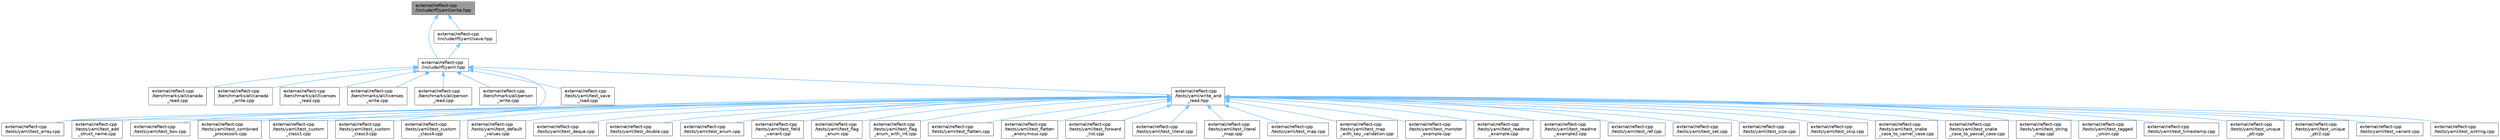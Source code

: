 digraph "external/reflect-cpp/include/rfl/yaml/write.hpp"
{
 // LATEX_PDF_SIZE
  bgcolor="transparent";
  edge [fontname=Helvetica,fontsize=10,labelfontname=Helvetica,labelfontsize=10];
  node [fontname=Helvetica,fontsize=10,shape=box,height=0.2,width=0.4];
  Node1 [id="Node000001",label="external/reflect-cpp\l/include/rfl/yaml/write.hpp",height=0.2,width=0.4,color="gray40", fillcolor="grey60", style="filled", fontcolor="black",tooltip=" "];
  Node1 -> Node2 [id="edge1_Node000001_Node000002",dir="back",color="steelblue1",style="solid",tooltip=" "];
  Node2 [id="Node000002",label="external/reflect-cpp\l/include/rfl/yaml.hpp",height=0.2,width=0.4,color="grey40", fillcolor="white", style="filled",URL="$yaml_8hpp.html",tooltip=" "];
  Node2 -> Node3 [id="edge2_Node000002_Node000003",dir="back",color="steelblue1",style="solid",tooltip=" "];
  Node3 [id="Node000003",label="external/reflect-cpp\l/benchmarks/all/canada\l_read.cpp",height=0.2,width=0.4,color="grey40", fillcolor="white", style="filled",URL="$canada__read_8cpp.html",tooltip=" "];
  Node2 -> Node4 [id="edge3_Node000002_Node000004",dir="back",color="steelblue1",style="solid",tooltip=" "];
  Node4 [id="Node000004",label="external/reflect-cpp\l/benchmarks/all/canada\l_write.cpp",height=0.2,width=0.4,color="grey40", fillcolor="white", style="filled",URL="$canada__write_8cpp.html",tooltip=" "];
  Node2 -> Node5 [id="edge4_Node000002_Node000005",dir="back",color="steelblue1",style="solid",tooltip=" "];
  Node5 [id="Node000005",label="external/reflect-cpp\l/benchmarks/all/licenses\l_read.cpp",height=0.2,width=0.4,color="grey40", fillcolor="white", style="filled",URL="$licenses__read_8cpp.html",tooltip=" "];
  Node2 -> Node6 [id="edge5_Node000002_Node000006",dir="back",color="steelblue1",style="solid",tooltip=" "];
  Node6 [id="Node000006",label="external/reflect-cpp\l/benchmarks/all/licenses\l_write.cpp",height=0.2,width=0.4,color="grey40", fillcolor="white", style="filled",URL="$licenses__write_8cpp.html",tooltip=" "];
  Node2 -> Node7 [id="edge6_Node000002_Node000007",dir="back",color="steelblue1",style="solid",tooltip=" "];
  Node7 [id="Node000007",label="external/reflect-cpp\l/benchmarks/all/person\l_read.cpp",height=0.2,width=0.4,color="grey40", fillcolor="white", style="filled",URL="$person__read_8cpp.html",tooltip=" "];
  Node2 -> Node8 [id="edge7_Node000002_Node000008",dir="back",color="steelblue1",style="solid",tooltip=" "];
  Node8 [id="Node000008",label="external/reflect-cpp\l/benchmarks/all/person\l_write.cpp",height=0.2,width=0.4,color="grey40", fillcolor="white", style="filled",URL="$person__write_8cpp.html",tooltip=" "];
  Node2 -> Node9 [id="edge8_Node000002_Node000009",dir="back",color="steelblue1",style="solid",tooltip=" "];
  Node9 [id="Node000009",label="external/reflect-cpp\l/tests/yaml/test_array.cpp",height=0.2,width=0.4,color="grey40", fillcolor="white", style="filled",URL="$yaml_2test__array_8cpp.html",tooltip=" "];
  Node2 -> Node10 [id="edge9_Node000002_Node000010",dir="back",color="steelblue1",style="solid",tooltip=" "];
  Node10 [id="Node000010",label="external/reflect-cpp\l/tests/yaml/test_save\l_load.cpp",height=0.2,width=0.4,color="grey40", fillcolor="white", style="filled",URL="$yaml_2test__save__load_8cpp.html",tooltip=" "];
  Node2 -> Node11 [id="edge10_Node000002_Node000011",dir="back",color="steelblue1",style="solid",tooltip=" "];
  Node11 [id="Node000011",label="external/reflect-cpp\l/tests/yaml/write_and\l_read.hpp",height=0.2,width=0.4,color="grey40", fillcolor="white", style="filled",URL="$yaml_2write__and__read_8hpp.html",tooltip=" "];
  Node11 -> Node12 [id="edge11_Node000011_Node000012",dir="back",color="steelblue1",style="solid",tooltip=" "];
  Node12 [id="Node000012",label="external/reflect-cpp\l/tests/yaml/test_add\l_struct_name.cpp",height=0.2,width=0.4,color="grey40", fillcolor="white", style="filled",URL="$yaml_2test__add__struct__name_8cpp.html",tooltip=" "];
  Node11 -> Node9 [id="edge12_Node000011_Node000009",dir="back",color="steelblue1",style="solid",tooltip=" "];
  Node11 -> Node13 [id="edge13_Node000011_Node000013",dir="back",color="steelblue1",style="solid",tooltip=" "];
  Node13 [id="Node000013",label="external/reflect-cpp\l/tests/yaml/test_box.cpp",height=0.2,width=0.4,color="grey40", fillcolor="white", style="filled",URL="$yaml_2test__box_8cpp.html",tooltip=" "];
  Node11 -> Node14 [id="edge14_Node000011_Node000014",dir="back",color="steelblue1",style="solid",tooltip=" "];
  Node14 [id="Node000014",label="external/reflect-cpp\l/tests/yaml/test_combined\l_processors.cpp",height=0.2,width=0.4,color="grey40", fillcolor="white", style="filled",URL="$yaml_2test__combined__processors_8cpp.html",tooltip=" "];
  Node11 -> Node15 [id="edge15_Node000011_Node000015",dir="back",color="steelblue1",style="solid",tooltip=" "];
  Node15 [id="Node000015",label="external/reflect-cpp\l/tests/yaml/test_custom\l_class1.cpp",height=0.2,width=0.4,color="grey40", fillcolor="white", style="filled",URL="$yaml_2test__custom__class1_8cpp.html",tooltip=" "];
  Node11 -> Node16 [id="edge16_Node000011_Node000016",dir="back",color="steelblue1",style="solid",tooltip=" "];
  Node16 [id="Node000016",label="external/reflect-cpp\l/tests/yaml/test_custom\l_class3.cpp",height=0.2,width=0.4,color="grey40", fillcolor="white", style="filled",URL="$yaml_2test__custom__class3_8cpp.html",tooltip=" "];
  Node11 -> Node17 [id="edge17_Node000011_Node000017",dir="back",color="steelblue1",style="solid",tooltip=" "];
  Node17 [id="Node000017",label="external/reflect-cpp\l/tests/yaml/test_custom\l_class4.cpp",height=0.2,width=0.4,color="grey40", fillcolor="white", style="filled",URL="$yaml_2test__custom__class4_8cpp.html",tooltip=" "];
  Node11 -> Node18 [id="edge18_Node000011_Node000018",dir="back",color="steelblue1",style="solid",tooltip=" "];
  Node18 [id="Node000018",label="external/reflect-cpp\l/tests/yaml/test_default\l_values.cpp",height=0.2,width=0.4,color="grey40", fillcolor="white", style="filled",URL="$yaml_2test__default__values_8cpp.html",tooltip=" "];
  Node11 -> Node19 [id="edge19_Node000011_Node000019",dir="back",color="steelblue1",style="solid",tooltip=" "];
  Node19 [id="Node000019",label="external/reflect-cpp\l/tests/yaml/test_deque.cpp",height=0.2,width=0.4,color="grey40", fillcolor="white", style="filled",URL="$yaml_2test__deque_8cpp.html",tooltip=" "];
  Node11 -> Node20 [id="edge20_Node000011_Node000020",dir="back",color="steelblue1",style="solid",tooltip=" "];
  Node20 [id="Node000020",label="external/reflect-cpp\l/tests/yaml/test_double.cpp",height=0.2,width=0.4,color="grey40", fillcolor="white", style="filled",URL="$test__double_8cpp.html",tooltip=" "];
  Node11 -> Node21 [id="edge21_Node000011_Node000021",dir="back",color="steelblue1",style="solid",tooltip=" "];
  Node21 [id="Node000021",label="external/reflect-cpp\l/tests/yaml/test_enum.cpp",height=0.2,width=0.4,color="grey40", fillcolor="white", style="filled",URL="$yaml_2test__enum_8cpp.html",tooltip=" "];
  Node11 -> Node22 [id="edge22_Node000011_Node000022",dir="back",color="steelblue1",style="solid",tooltip=" "];
  Node22 [id="Node000022",label="external/reflect-cpp\l/tests/yaml/test_field\l_variant.cpp",height=0.2,width=0.4,color="grey40", fillcolor="white", style="filled",URL="$yaml_2test__field__variant_8cpp.html",tooltip=" "];
  Node11 -> Node23 [id="edge23_Node000011_Node000023",dir="back",color="steelblue1",style="solid",tooltip=" "];
  Node23 [id="Node000023",label="external/reflect-cpp\l/tests/yaml/test_flag\l_enum.cpp",height=0.2,width=0.4,color="grey40", fillcolor="white", style="filled",URL="$yaml_2test__flag__enum_8cpp.html",tooltip=" "];
  Node11 -> Node24 [id="edge24_Node000011_Node000024",dir="back",color="steelblue1",style="solid",tooltip=" "];
  Node24 [id="Node000024",label="external/reflect-cpp\l/tests/yaml/test_flag\l_enum_with_int.cpp",height=0.2,width=0.4,color="grey40", fillcolor="white", style="filled",URL="$yaml_2test__flag__enum__with__int_8cpp.html",tooltip=" "];
  Node11 -> Node25 [id="edge25_Node000011_Node000025",dir="back",color="steelblue1",style="solid",tooltip=" "];
  Node25 [id="Node000025",label="external/reflect-cpp\l/tests/yaml/test_flatten.cpp",height=0.2,width=0.4,color="grey40", fillcolor="white", style="filled",URL="$yaml_2test__flatten_8cpp.html",tooltip=" "];
  Node11 -> Node26 [id="edge26_Node000011_Node000026",dir="back",color="steelblue1",style="solid",tooltip=" "];
  Node26 [id="Node000026",label="external/reflect-cpp\l/tests/yaml/test_flatten\l_anonymous.cpp",height=0.2,width=0.4,color="grey40", fillcolor="white", style="filled",URL="$yaml_2test__flatten__anonymous_8cpp.html",tooltip=" "];
  Node11 -> Node27 [id="edge27_Node000011_Node000027",dir="back",color="steelblue1",style="solid",tooltip=" "];
  Node27 [id="Node000027",label="external/reflect-cpp\l/tests/yaml/test_forward\l_list.cpp",height=0.2,width=0.4,color="grey40", fillcolor="white", style="filled",URL="$yaml_2test__forward__list_8cpp.html",tooltip=" "];
  Node11 -> Node28 [id="edge28_Node000011_Node000028",dir="back",color="steelblue1",style="solid",tooltip=" "];
  Node28 [id="Node000028",label="external/reflect-cpp\l/tests/yaml/test_literal.cpp",height=0.2,width=0.4,color="grey40", fillcolor="white", style="filled",URL="$yaml_2test__literal_8cpp.html",tooltip=" "];
  Node11 -> Node29 [id="edge29_Node000011_Node000029",dir="back",color="steelblue1",style="solid",tooltip=" "];
  Node29 [id="Node000029",label="external/reflect-cpp\l/tests/yaml/test_literal\l_map.cpp",height=0.2,width=0.4,color="grey40", fillcolor="white", style="filled",URL="$yaml_2test__literal__map_8cpp.html",tooltip=" "];
  Node11 -> Node30 [id="edge30_Node000011_Node000030",dir="back",color="steelblue1",style="solid",tooltip=" "];
  Node30 [id="Node000030",label="external/reflect-cpp\l/tests/yaml/test_map.cpp",height=0.2,width=0.4,color="grey40", fillcolor="white", style="filled",URL="$yaml_2test__map_8cpp.html",tooltip=" "];
  Node11 -> Node31 [id="edge31_Node000011_Node000031",dir="back",color="steelblue1",style="solid",tooltip=" "];
  Node31 [id="Node000031",label="external/reflect-cpp\l/tests/yaml/test_map\l_with_key_validation.cpp",height=0.2,width=0.4,color="grey40", fillcolor="white", style="filled",URL="$yaml_2test__map__with__key__validation_8cpp.html",tooltip=" "];
  Node11 -> Node32 [id="edge32_Node000011_Node000032",dir="back",color="steelblue1",style="solid",tooltip=" "];
  Node32 [id="Node000032",label="external/reflect-cpp\l/tests/yaml/test_monster\l_example.cpp",height=0.2,width=0.4,color="grey40", fillcolor="white", style="filled",URL="$yaml_2test__monster__example_8cpp.html",tooltip=" "];
  Node11 -> Node33 [id="edge33_Node000011_Node000033",dir="back",color="steelblue1",style="solid",tooltip=" "];
  Node33 [id="Node000033",label="external/reflect-cpp\l/tests/yaml/test_readme\l_example.cpp",height=0.2,width=0.4,color="grey40", fillcolor="white", style="filled",URL="$yaml_2test__readme__example_8cpp.html",tooltip=" "];
  Node11 -> Node34 [id="edge34_Node000011_Node000034",dir="back",color="steelblue1",style="solid",tooltip=" "];
  Node34 [id="Node000034",label="external/reflect-cpp\l/tests/yaml/test_readme\l_example2.cpp",height=0.2,width=0.4,color="grey40", fillcolor="white", style="filled",URL="$yaml_2test__readme__example2_8cpp.html",tooltip=" "];
  Node11 -> Node35 [id="edge35_Node000011_Node000035",dir="back",color="steelblue1",style="solid",tooltip=" "];
  Node35 [id="Node000035",label="external/reflect-cpp\l/tests/yaml/test_ref.cpp",height=0.2,width=0.4,color="grey40", fillcolor="white", style="filled",URL="$yaml_2test__ref_8cpp.html",tooltip=" "];
  Node11 -> Node36 [id="edge36_Node000011_Node000036",dir="back",color="steelblue1",style="solid",tooltip=" "];
  Node36 [id="Node000036",label="external/reflect-cpp\l/tests/yaml/test_set.cpp",height=0.2,width=0.4,color="grey40", fillcolor="white", style="filled",URL="$yaml_2test__set_8cpp.html",tooltip=" "];
  Node11 -> Node37 [id="edge37_Node000011_Node000037",dir="back",color="steelblue1",style="solid",tooltip=" "];
  Node37 [id="Node000037",label="external/reflect-cpp\l/tests/yaml/test_size.cpp",height=0.2,width=0.4,color="grey40", fillcolor="white", style="filled",URL="$yaml_2test__size_8cpp.html",tooltip=" "];
  Node11 -> Node38 [id="edge38_Node000011_Node000038",dir="back",color="steelblue1",style="solid",tooltip=" "];
  Node38 [id="Node000038",label="external/reflect-cpp\l/tests/yaml/test_skip.cpp",height=0.2,width=0.4,color="grey40", fillcolor="white", style="filled",URL="$yaml_2test__skip_8cpp.html",tooltip=" "];
  Node11 -> Node39 [id="edge39_Node000011_Node000039",dir="back",color="steelblue1",style="solid",tooltip=" "];
  Node39 [id="Node000039",label="external/reflect-cpp\l/tests/yaml/test_snake\l_case_to_camel_case.cpp",height=0.2,width=0.4,color="grey40", fillcolor="white", style="filled",URL="$yaml_2test__snake__case__to__camel__case_8cpp.html",tooltip=" "];
  Node11 -> Node40 [id="edge40_Node000011_Node000040",dir="back",color="steelblue1",style="solid",tooltip=" "];
  Node40 [id="Node000040",label="external/reflect-cpp\l/tests/yaml/test_snake\l_case_to_pascal_case.cpp",height=0.2,width=0.4,color="grey40", fillcolor="white", style="filled",URL="$yaml_2test__snake__case__to__pascal__case_8cpp.html",tooltip=" "];
  Node11 -> Node41 [id="edge41_Node000011_Node000041",dir="back",color="steelblue1",style="solid",tooltip=" "];
  Node41 [id="Node000041",label="external/reflect-cpp\l/tests/yaml/test_string\l_map.cpp",height=0.2,width=0.4,color="grey40", fillcolor="white", style="filled",URL="$yaml_2test__string__map_8cpp.html",tooltip=" "];
  Node11 -> Node42 [id="edge42_Node000011_Node000042",dir="back",color="steelblue1",style="solid",tooltip=" "];
  Node42 [id="Node000042",label="external/reflect-cpp\l/tests/yaml/test_tagged\l_union.cpp",height=0.2,width=0.4,color="grey40", fillcolor="white", style="filled",URL="$yaml_2test__tagged__union_8cpp.html",tooltip=" "];
  Node11 -> Node43 [id="edge43_Node000011_Node000043",dir="back",color="steelblue1",style="solid",tooltip=" "];
  Node43 [id="Node000043",label="external/reflect-cpp\l/tests/yaml/test_timestamp.cpp",height=0.2,width=0.4,color="grey40", fillcolor="white", style="filled",URL="$yaml_2test__timestamp_8cpp.html",tooltip=" "];
  Node11 -> Node44 [id="edge44_Node000011_Node000044",dir="back",color="steelblue1",style="solid",tooltip=" "];
  Node44 [id="Node000044",label="external/reflect-cpp\l/tests/yaml/test_unique\l_ptr.cpp",height=0.2,width=0.4,color="grey40", fillcolor="white", style="filled",URL="$yaml_2test__unique__ptr_8cpp.html",tooltip=" "];
  Node11 -> Node45 [id="edge45_Node000011_Node000045",dir="back",color="steelblue1",style="solid",tooltip=" "];
  Node45 [id="Node000045",label="external/reflect-cpp\l/tests/yaml/test_unique\l_ptr2.cpp",height=0.2,width=0.4,color="grey40", fillcolor="white", style="filled",URL="$yaml_2test__unique__ptr2_8cpp.html",tooltip=" "];
  Node11 -> Node46 [id="edge46_Node000011_Node000046",dir="back",color="steelblue1",style="solid",tooltip=" "];
  Node46 [id="Node000046",label="external/reflect-cpp\l/tests/yaml/test_variant.cpp",height=0.2,width=0.4,color="grey40", fillcolor="white", style="filled",URL="$yaml_2test__variant_8cpp.html",tooltip=" "];
  Node11 -> Node47 [id="edge47_Node000011_Node000047",dir="back",color="steelblue1",style="solid",tooltip=" "];
  Node47 [id="Node000047",label="external/reflect-cpp\l/tests/yaml/test_wstring.cpp",height=0.2,width=0.4,color="grey40", fillcolor="white", style="filled",URL="$yaml_2test__wstring_8cpp.html",tooltip=" "];
  Node1 -> Node48 [id="edge48_Node000001_Node000048",dir="back",color="steelblue1",style="solid",tooltip=" "];
  Node48 [id="Node000048",label="external/reflect-cpp\l/include/rfl/yaml/save.hpp",height=0.2,width=0.4,color="grey40", fillcolor="white", style="filled",URL="$yaml_2save_8hpp.html",tooltip=" "];
  Node48 -> Node2 [id="edge49_Node000048_Node000002",dir="back",color="steelblue1",style="solid",tooltip=" "];
}
